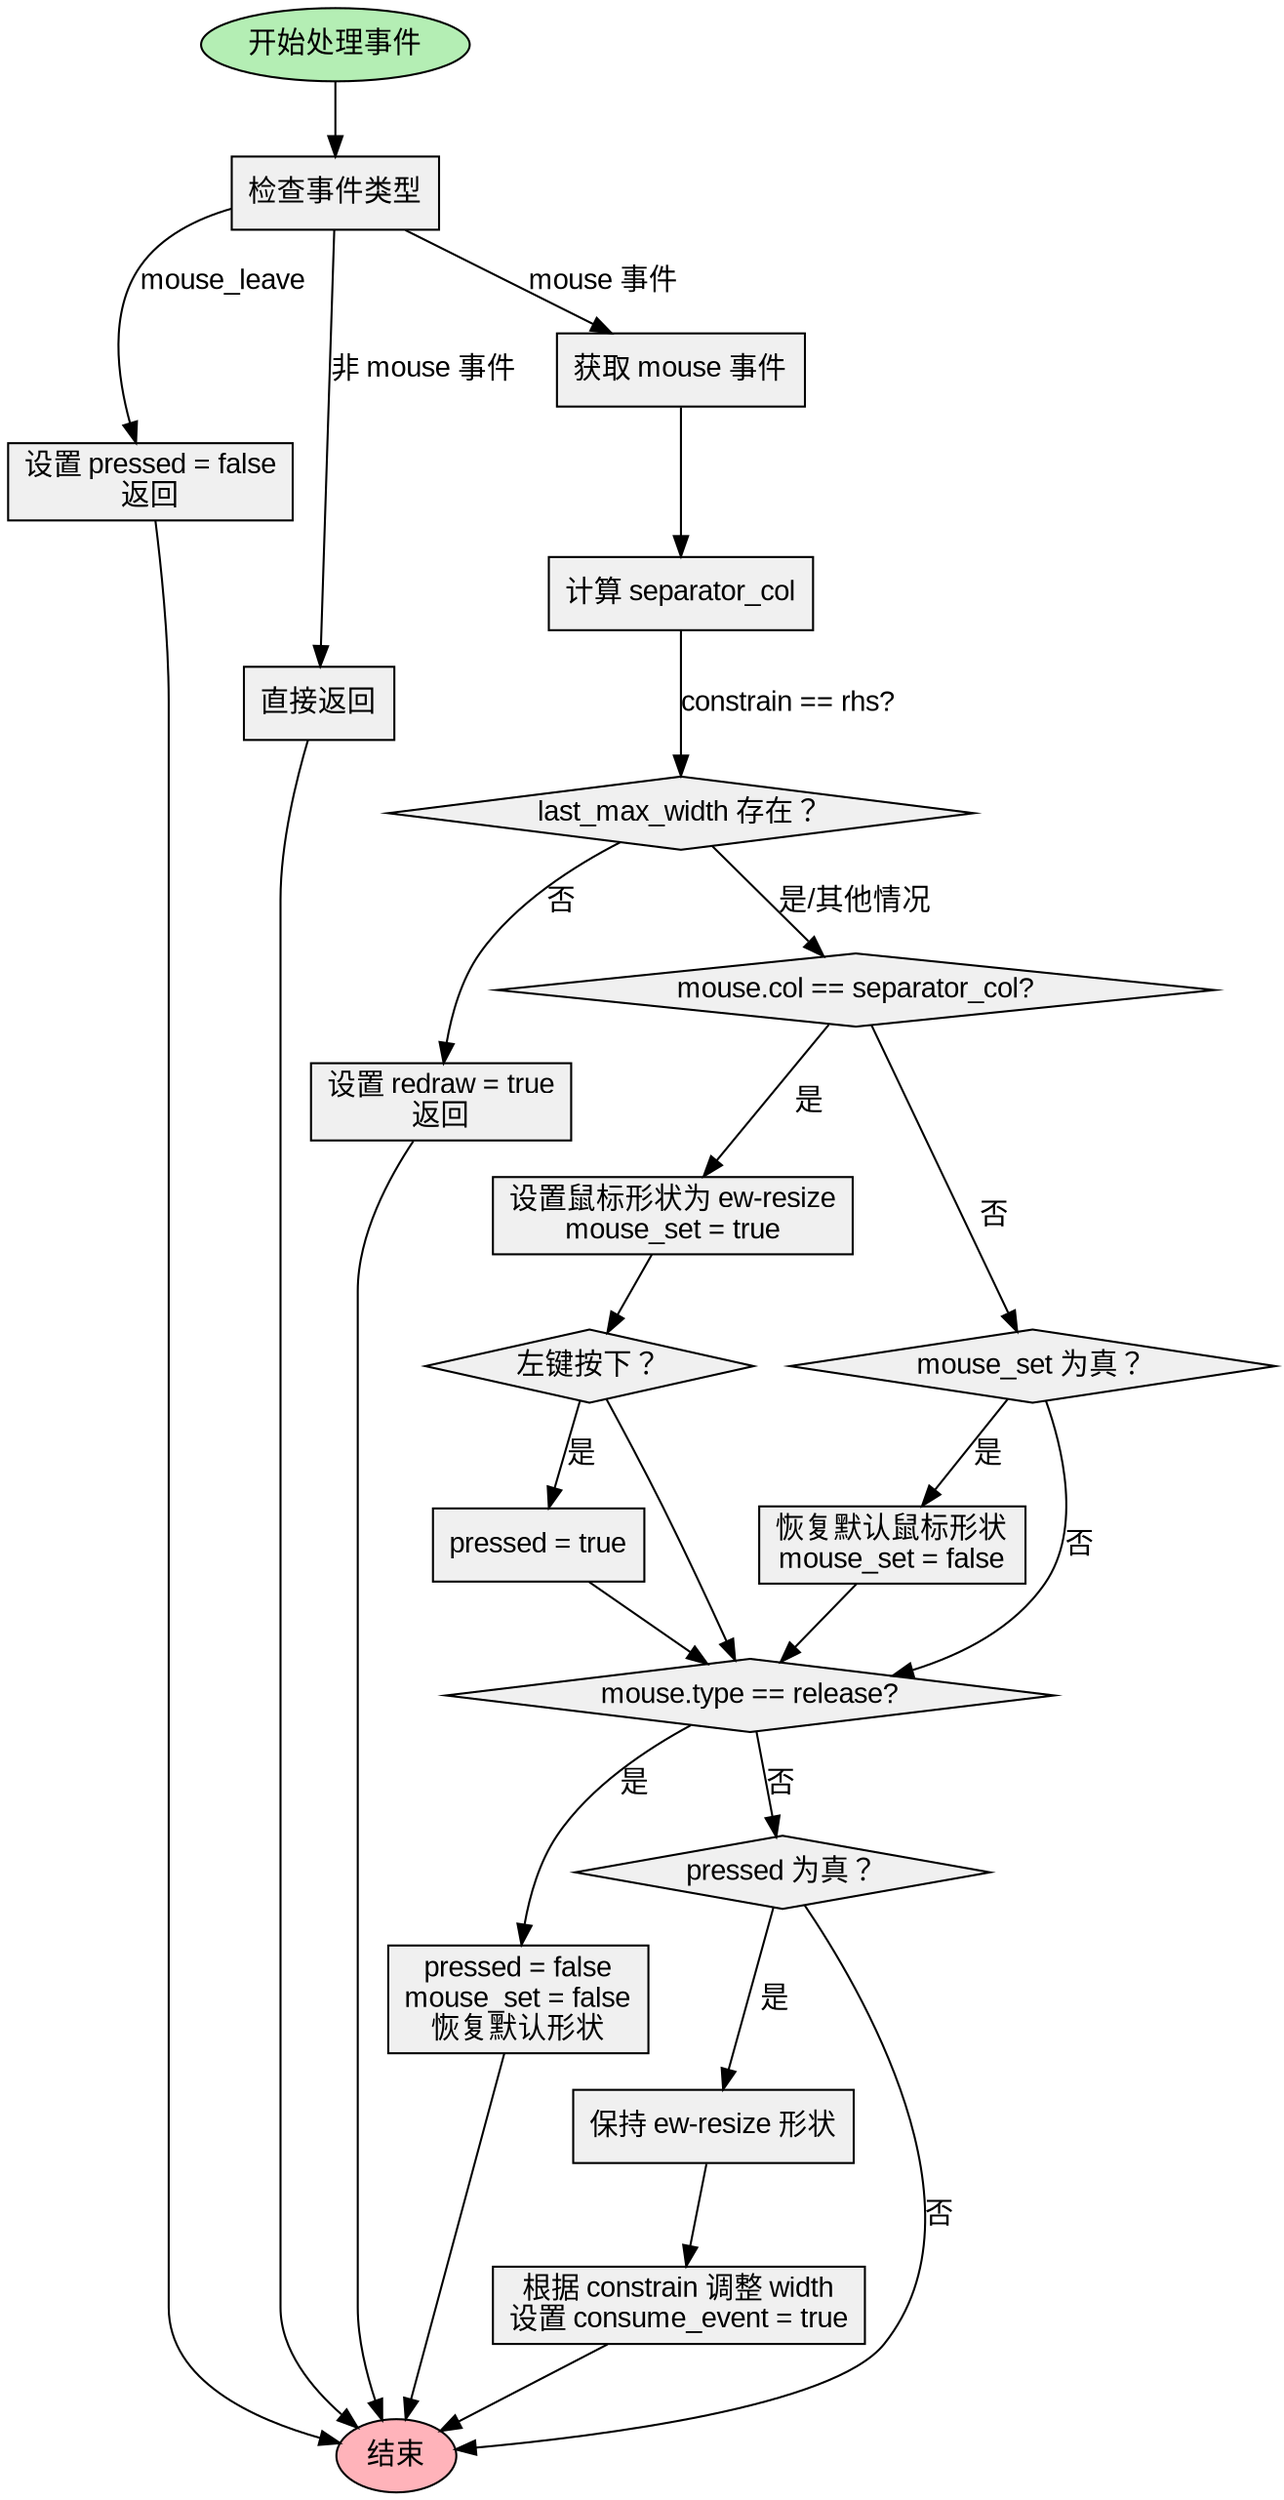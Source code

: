 
digraph flowchart {
    node [shape=rectangle, fontname="Arial", style=filled, fillcolor="#f0f0f0"];
    edge [fontname="Arial"];

    start [label="开始处理事件", shape=ellipse, fillcolor="#b4eeb4"];
    event_switch [label="检查事件类型"];
    mouse_leave [label="设置 pressed = false\n返回"];
    other_events [label="直接返回"];
    get_mouse [label="获取 mouse 事件"];
    calc_separator [label="计算 separator_col"];
    check_last_max [label="last_max_width 存在？", shape=diamond];
    redraw_return [label="设置 redraw = true\n返回"];
    check_col [label="mouse.col == separator_col?", shape=diamond];
    set_resize [label="设置鼠标形状为 ew-resize\nmouse_set = true"];
    check_left_click [label="左键按下？", shape=diamond];
    set_pressed [label="pressed = true"];
    check_mouse_set [label="mouse_set 为真？", shape=diamond];
    reset_mouse [label="恢复默认鼠标形状\nmouse_set = false"];
    check_release [label="mouse.type == release?", shape=diamond];
    reset_states [label="pressed = false\nmouse_set = false\n恢复默认形状"];
    check_pressed [label="pressed 为真？", shape=diamond];
    keep_resize [label="保持 ew-resize 形状"];
    adjust_width [label="根据 constrain 调整 width\n设置 consume_event = true"];
    end [label="结束", shape=ellipse, fillcolor="#ffb3ba"];

    start -> event_switch;
    event_switch -> mouse_leave [label="mouse_leave"];
    event_switch -> other_events [label="非 mouse 事件"];
    event_switch -> get_mouse [label="mouse 事件"];
    
    get_mouse -> calc_separator;
    calc_separator -> check_last_max [label="constrain == rhs?"];
    check_last_max -> redraw_return [label="否"];
    check_last_max -> check_col [label="是/其他情况"];

    check_col -> set_resize [label="是"];
    check_col -> check_mouse_set [label="否"];
    set_resize -> check_left_click;
    check_left_click -> set_pressed [label="是"];
    check_left_click -> check_release;
    set_pressed -> check_release;

    check_mouse_set -> reset_mouse [label="是"];
    check_mouse_set -> check_release [label="否"];
    reset_mouse -> check_release;

    check_release -> reset_states [label="是"];
    check_release -> check_pressed [label="否"];
    reset_states -> end;

    check_pressed -> keep_resize [label="是"];
    check_pressed -> end [label="否"];
    keep_resize -> adjust_width;
    adjust_width -> end;

    mouse_leave -> end;
    other_events -> end;
    redraw_return -> end;
}
